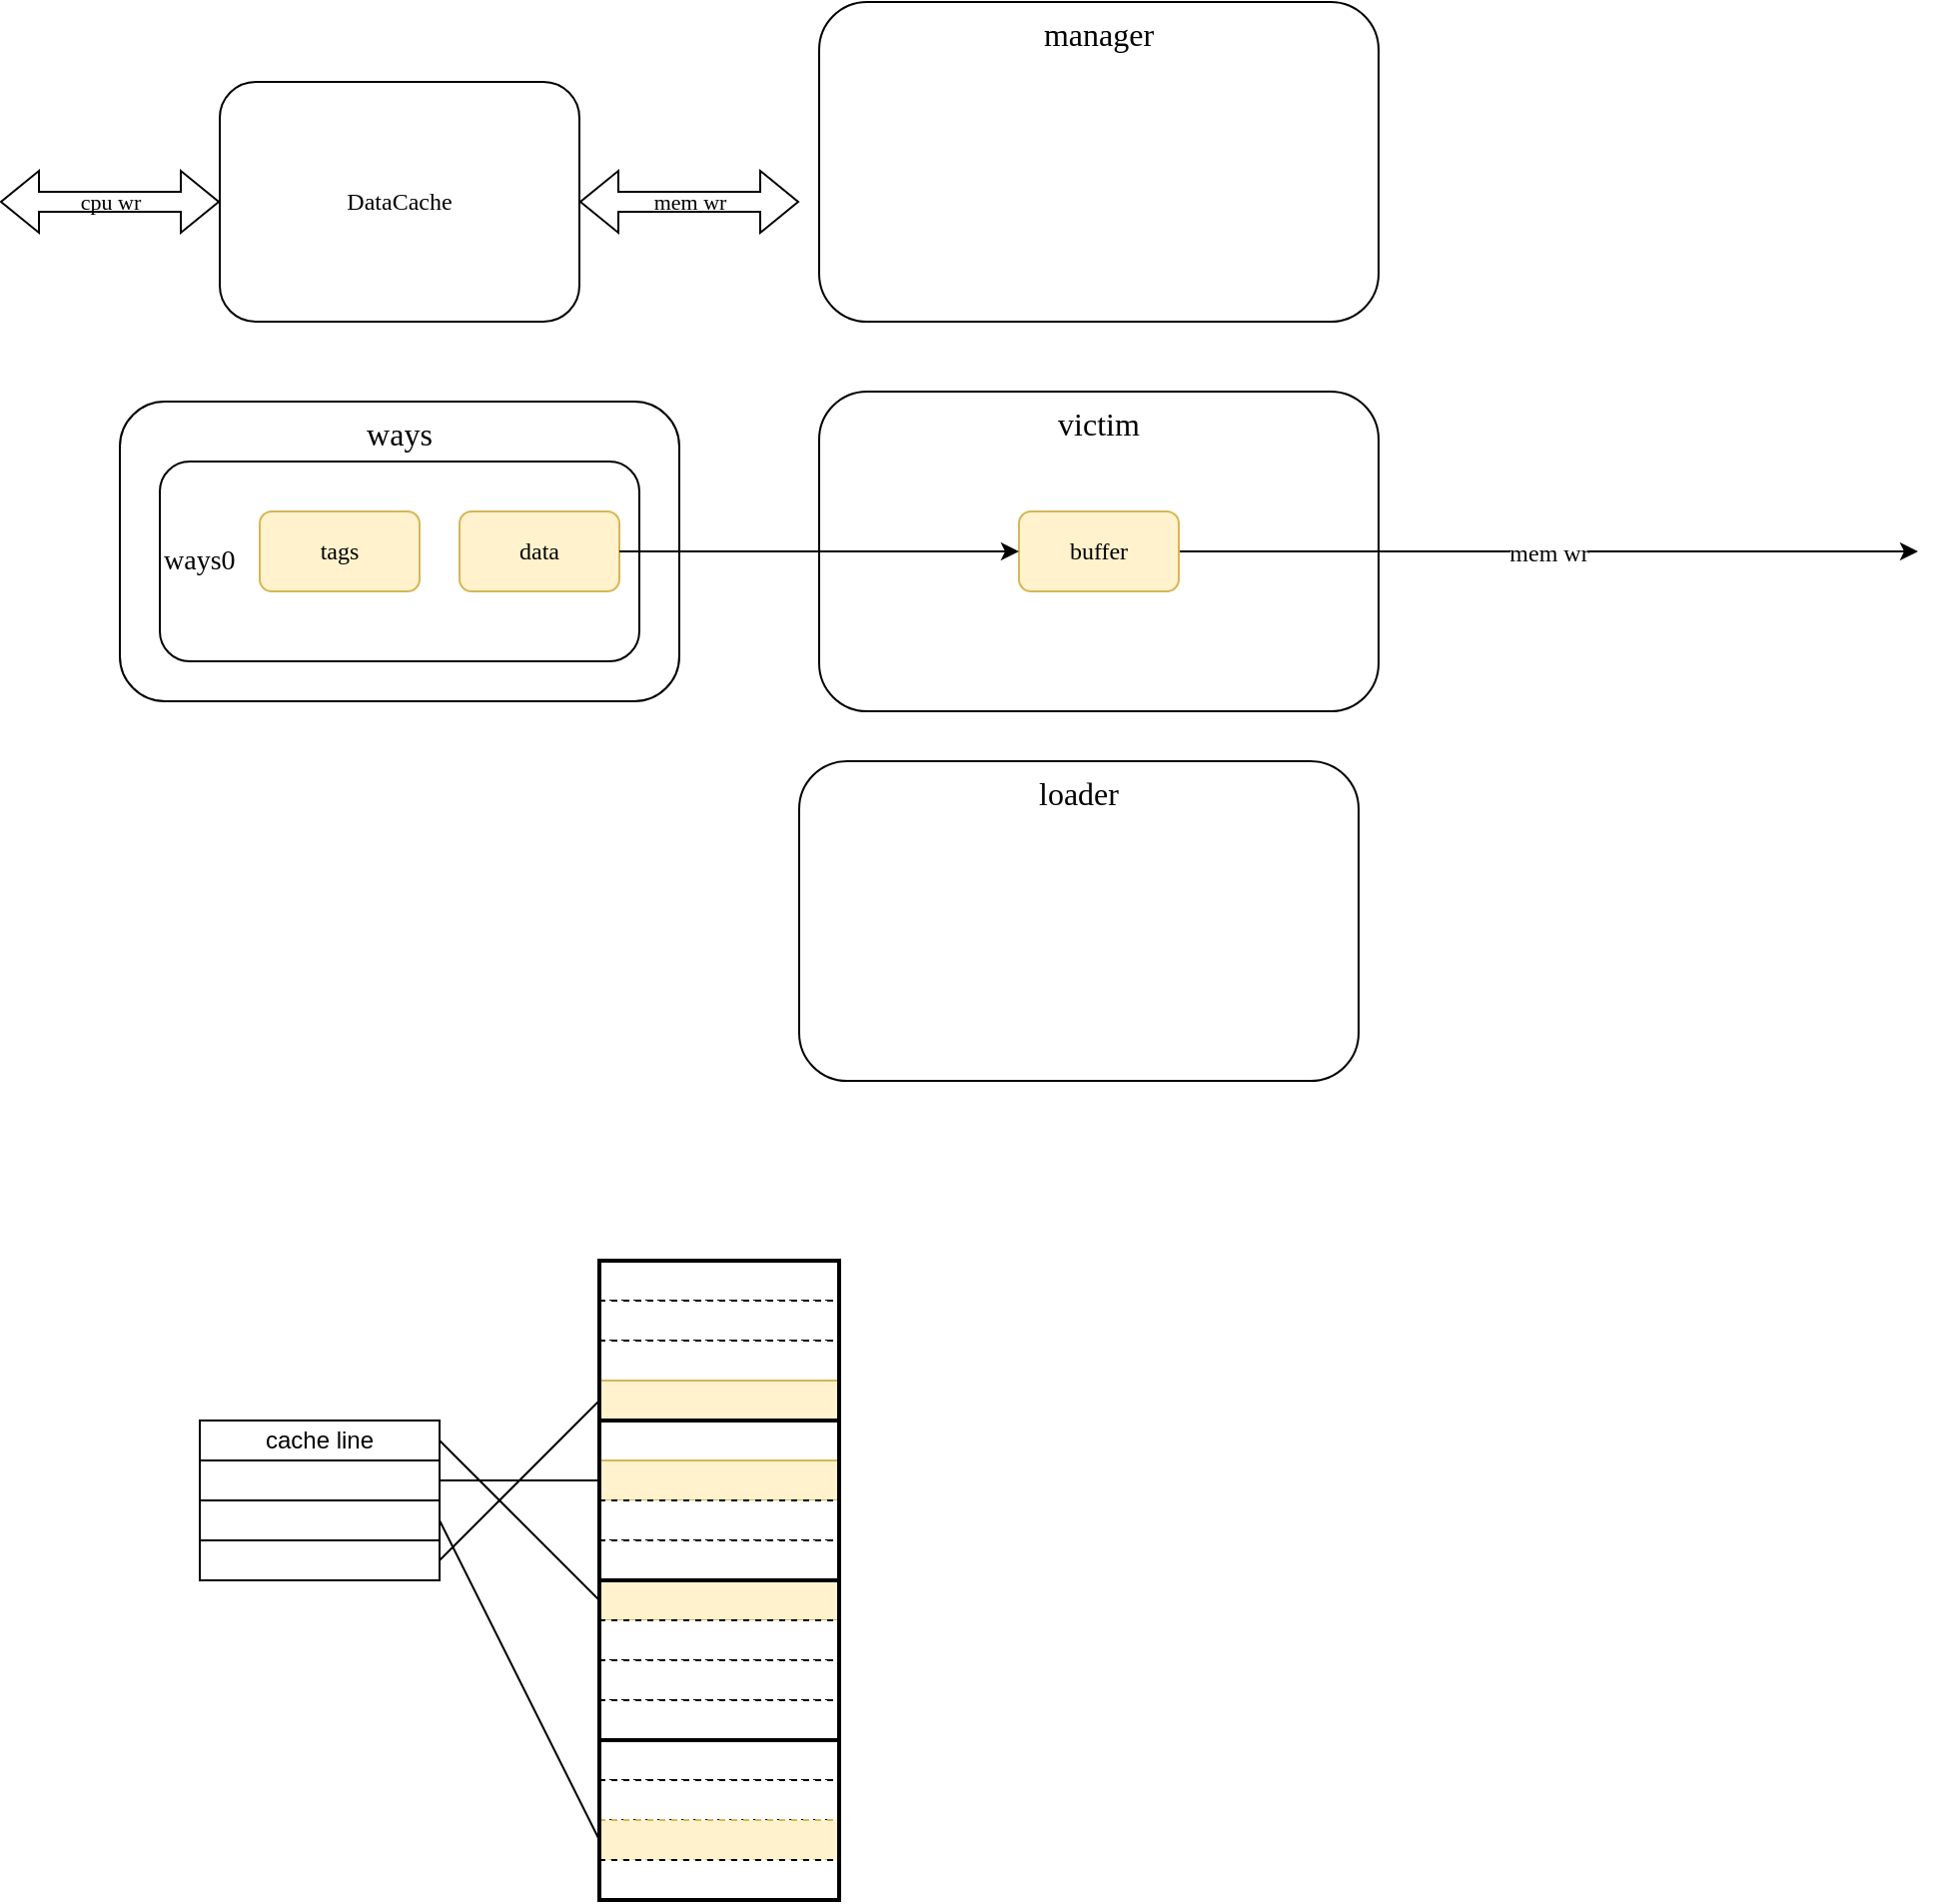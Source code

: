 <mxfile pages="2">
    <diagram id="ByWnodgbexxBwmBKIoyD" name="AvstWidthCovTest">
        <mxGraphModel dx="1631" dy="774" grid="1" gridSize="10" guides="1" tooltips="1" connect="1" arrows="1" fold="1" page="1" pageScale="1" pageWidth="850" pageHeight="1100" math="1" shadow="0">
            <root>
                <mxCell id="0"/>
                <mxCell id="1" parent="0"/>
                <mxCell id="24" value="ways" style="rounded=1;whiteSpace=wrap;html=1;verticalAlign=top;fontFamily=Verdana;fontSize=16;" parent="1" vertex="1">
                    <mxGeometry x="240" y="210" width="280" height="150" as="geometry"/>
                </mxCell>
                <mxCell id="16" value="ways0" style="rounded=1;whiteSpace=wrap;html=1;align=left;fontFamily=Verdana;fontSize=14;" parent="1" vertex="1">
                    <mxGeometry x="260" y="240" width="240" height="100" as="geometry"/>
                </mxCell>
                <mxCell id="11" value="DataCache" style="whiteSpace=wrap;html=1;rounded=1;fontFamily=Verdana;" parent="1" vertex="1">
                    <mxGeometry x="290" y="50" width="180" height="120" as="geometry"/>
                </mxCell>
                <mxCell id="12" value="mem wr" style="shape=flexArrow;endArrow=classic;startArrow=classic;html=1;rounded=0;labelBackgroundColor=none;exitX=1;exitY=0.5;exitDx=0;exitDy=0;fontFamily=Verdana;" parent="1" source="11" edge="1">
                    <mxGeometry width="100" height="100" relative="1" as="geometry">
                        <mxPoint x="470" y="120" as="sourcePoint"/>
                        <mxPoint x="580" y="110" as="targetPoint"/>
                    </mxGeometry>
                </mxCell>
                <mxCell id="13" value="cpu wr" style="shape=flexArrow;endArrow=classic;startArrow=classic;html=1;rounded=0;entryX=0;entryY=0.5;entryDx=0;entryDy=0;labelBackgroundColor=none;fontFamily=Verdana;" parent="1" target="11" edge="1">
                    <mxGeometry width="100" height="100" relative="1" as="geometry">
                        <mxPoint x="180" y="110" as="sourcePoint"/>
                        <mxPoint x="330" y="120" as="targetPoint"/>
                    </mxGeometry>
                </mxCell>
                <mxCell id="14" value="tags" style="whiteSpace=wrap;html=1;rounded=1;fontFamily=Verdana;fontSize=12;fillColor=#fff2cc;strokeColor=#d6b656;" parent="1" vertex="1">
                    <mxGeometry x="310" y="265" width="80" height="40" as="geometry"/>
                </mxCell>
                <mxCell id="15" value="data" style="whiteSpace=wrap;html=1;rounded=1;fontFamily=Verdana;fontSize=12;fillColor=#fff2cc;strokeColor=#d6b656;" parent="1" vertex="1">
                    <mxGeometry x="410" y="265" width="80" height="40" as="geometry"/>
                </mxCell>
                <mxCell id="27" value="victim" style="rounded=1;whiteSpace=wrap;html=1;verticalAlign=top;fontFamily=Verdana;fontSize=16;" parent="1" vertex="1">
                    <mxGeometry x="590" y="205" width="280" height="160" as="geometry"/>
                </mxCell>
                <mxCell id="83" value="mem wr" style="edgeStyle=orthogonalEdgeStyle;rounded=0;html=1;fontFamily=Verdana;fontSize=12;" edge="1" parent="1" source="28">
                    <mxGeometry relative="1" as="geometry">
                        <mxPoint x="1140" y="285" as="targetPoint"/>
                    </mxGeometry>
                </mxCell>
                <mxCell id="28" value="buffer" style="whiteSpace=wrap;html=1;rounded=1;fontFamily=Verdana;fontSize=12;fillColor=#fff2cc;strokeColor=#d6b656;" parent="1" vertex="1">
                    <mxGeometry x="690" y="265" width="80" height="40" as="geometry"/>
                </mxCell>
                <mxCell id="30" value="manager" style="rounded=1;whiteSpace=wrap;html=1;verticalAlign=top;fontFamily=Verdana;fontSize=16;" parent="1" vertex="1">
                    <mxGeometry x="590" y="10" width="280" height="160" as="geometry"/>
                </mxCell>
                <mxCell id="37" value="cache line" style="whiteSpace=wrap;html=1;" parent="1" vertex="1">
                    <mxGeometry x="280" y="720" width="120" height="20" as="geometry"/>
                </mxCell>
                <mxCell id="38" value="" style="whiteSpace=wrap;html=1;" parent="1" vertex="1">
                    <mxGeometry x="280" y="740" width="120" height="20" as="geometry"/>
                </mxCell>
                <mxCell id="39" value="" style="whiteSpace=wrap;html=1;" parent="1" vertex="1">
                    <mxGeometry x="280" y="760" width="120" height="20" as="geometry"/>
                </mxCell>
                <mxCell id="41" value="" style="whiteSpace=wrap;html=1;" parent="1" vertex="1">
                    <mxGeometry x="280" y="780" width="120" height="20" as="geometry"/>
                </mxCell>
                <mxCell id="48" value="" style="whiteSpace=wrap;html=1;dashed=1;" parent="1" vertex="1">
                    <mxGeometry x="480" y="720" width="120" height="20" as="geometry"/>
                </mxCell>
                <mxCell id="74" style="edgeStyle=orthogonalEdgeStyle;rounded=0;orthogonalLoop=1;jettySize=auto;html=1;entryX=1;entryY=0.5;entryDx=0;entryDy=0;endArrow=none;endFill=0;" parent="1" source="49" target="38" edge="1">
                    <mxGeometry relative="1" as="geometry"/>
                </mxCell>
                <mxCell id="49" value="" style="whiteSpace=wrap;html=1;fillColor=#fff2cc;strokeColor=#d6b656;" parent="1" vertex="1">
                    <mxGeometry x="480" y="740" width="120" height="20" as="geometry"/>
                </mxCell>
                <mxCell id="50" value="" style="whiteSpace=wrap;html=1;dashed=1;" parent="1" vertex="1">
                    <mxGeometry x="480" y="760" width="120" height="20" as="geometry"/>
                </mxCell>
                <mxCell id="51" value="" style="whiteSpace=wrap;html=1;dashed=1;" parent="1" vertex="1">
                    <mxGeometry x="480" y="780" width="120" height="20" as="geometry"/>
                </mxCell>
                <mxCell id="53" value="" style="whiteSpace=wrap;html=1;dashed=1;" parent="1" vertex="1">
                    <mxGeometry x="480" y="640" width="120" height="20" as="geometry"/>
                </mxCell>
                <mxCell id="54" value="" style="whiteSpace=wrap;html=1;dashed=1;" parent="1" vertex="1">
                    <mxGeometry x="480" y="660" width="120" height="20" as="geometry"/>
                </mxCell>
                <mxCell id="55" value="" style="whiteSpace=wrap;html=1;dashed=1;" parent="1" vertex="1">
                    <mxGeometry x="480" y="680" width="120" height="20" as="geometry"/>
                </mxCell>
                <mxCell id="73" style="rounded=0;orthogonalLoop=1;jettySize=auto;html=1;entryX=1;entryY=0.5;entryDx=0;entryDy=0;exitX=0;exitY=0.5;exitDx=0;exitDy=0;endArrow=none;endFill=0;" parent="1" source="56" target="41" edge="1">
                    <mxGeometry relative="1" as="geometry"/>
                </mxCell>
                <mxCell id="56" value="" style="whiteSpace=wrap;html=1;fillColor=#fff2cc;strokeColor=#d6b656;" parent="1" vertex="1">
                    <mxGeometry x="480" y="700" width="120" height="20" as="geometry"/>
                </mxCell>
                <mxCell id="75" style="rounded=0;orthogonalLoop=1;jettySize=auto;html=1;entryX=1;entryY=0.5;entryDx=0;entryDy=0;exitX=0;exitY=0.5;exitDx=0;exitDy=0;endArrow=none;endFill=0;" parent="1" source="57" target="37" edge="1">
                    <mxGeometry relative="1" as="geometry"/>
                </mxCell>
                <mxCell id="57" value="" style="whiteSpace=wrap;html=1;fillColor=#fff2cc;strokeColor=#d6b656;" parent="1" vertex="1">
                    <mxGeometry x="480" y="800" width="120" height="20" as="geometry"/>
                </mxCell>
                <mxCell id="58" value="" style="whiteSpace=wrap;html=1;dashed=1;" parent="1" vertex="1">
                    <mxGeometry x="480" y="820" width="120" height="20" as="geometry"/>
                </mxCell>
                <mxCell id="59" value="" style="whiteSpace=wrap;html=1;dashed=1;" parent="1" vertex="1">
                    <mxGeometry x="480" y="840" width="120" height="20" as="geometry"/>
                </mxCell>
                <mxCell id="60" value="" style="whiteSpace=wrap;html=1;dashed=1;" parent="1" vertex="1">
                    <mxGeometry x="480" y="860" width="120" height="20" as="geometry"/>
                </mxCell>
                <mxCell id="61" value="" style="whiteSpace=wrap;html=1;dashed=1;" parent="1" vertex="1">
                    <mxGeometry x="480" y="880" width="120" height="20" as="geometry"/>
                </mxCell>
                <mxCell id="62" value="" style="whiteSpace=wrap;html=1;dashed=1;" parent="1" vertex="1">
                    <mxGeometry x="480" y="900" width="120" height="20" as="geometry"/>
                </mxCell>
                <mxCell id="76" style="rounded=0;orthogonalLoop=1;jettySize=auto;html=1;entryX=1;entryY=0.5;entryDx=0;entryDy=0;startArrow=none;startFill=0;endArrow=none;endFill=0;exitX=0;exitY=0.5;exitDx=0;exitDy=0;" parent="1" source="63" target="39" edge="1">
                    <mxGeometry relative="1" as="geometry"/>
                </mxCell>
                <mxCell id="63" value="" style="whiteSpace=wrap;html=1;dashed=1;fillColor=#fff2cc;strokeColor=#d6b656;" parent="1" vertex="1">
                    <mxGeometry x="480" y="920" width="120" height="20" as="geometry"/>
                </mxCell>
                <mxCell id="64" value="" style="whiteSpace=wrap;html=1;dashed=1;" parent="1" vertex="1">
                    <mxGeometry x="480" y="940" width="120" height="20" as="geometry"/>
                </mxCell>
                <mxCell id="52" value="" style="whiteSpace=wrap;html=1;fillColor=none;strokeWidth=2;" parent="1" vertex="1">
                    <mxGeometry x="480" y="640" width="120" height="80" as="geometry"/>
                </mxCell>
                <mxCell id="67" value="" style="whiteSpace=wrap;html=1;fillColor=none;strokeWidth=2;" parent="1" vertex="1">
                    <mxGeometry x="480" y="720" width="120" height="80" as="geometry"/>
                </mxCell>
                <mxCell id="68" value="" style="whiteSpace=wrap;html=1;fillColor=none;strokeWidth=2;" parent="1" vertex="1">
                    <mxGeometry x="480" y="800" width="120" height="80" as="geometry"/>
                </mxCell>
                <mxCell id="70" value="" style="whiteSpace=wrap;html=1;fillColor=none;strokeWidth=2;" parent="1" vertex="1">
                    <mxGeometry x="480" y="880" width="120" height="80" as="geometry"/>
                </mxCell>
                <mxCell id="77" style="edgeStyle=none;html=1;entryX=0;entryY=0.5;entryDx=0;entryDy=0;" edge="1" parent="1" source="15" target="28">
                    <mxGeometry relative="1" as="geometry"/>
                </mxCell>
                <mxCell id="84" value="loader" style="rounded=1;whiteSpace=wrap;html=1;verticalAlign=top;fontFamily=Verdana;fontSize=16;" vertex="1" parent="1">
                    <mxGeometry x="580" y="390" width="280" height="160" as="geometry"/>
                </mxCell>
            </root>
        </mxGraphModel>
    </diagram>
    <diagram id="n_BqRoRJM9pi_r8xWl5j" name="DataCache">
        <mxGraphModel dx="1521" dy="996" grid="1" gridSize="10" guides="1" tooltips="1" connect="1" arrows="1" fold="1" page="1" pageScale="1" pageWidth="850" pageHeight="1100" math="0" shadow="0">
            <root>
                <mxCell id="0"/>
                <mxCell id="1" parent="0"/>
                <mxCell id="TxRPVYnzFZI4B-xf0rwA-1" value="" style="whiteSpace=wrap;html=1;" vertex="1" parent="1">
                    <mxGeometry x="130" y="190" width="120" height="60" as="geometry"/>
                </mxCell>
                <mxCell id="TxRPVYnzFZI4B-xf0rwA-2" value="Text" style="text;strokeColor=none;align=center;fillColor=none;html=1;verticalAlign=middle;whiteSpace=wrap;rounded=0;" vertex="1" parent="1">
                    <mxGeometry x="390" y="490" width="60" height="30" as="geometry"/>
                </mxCell>
            </root>
        </mxGraphModel>
    </diagram>
</mxfile>